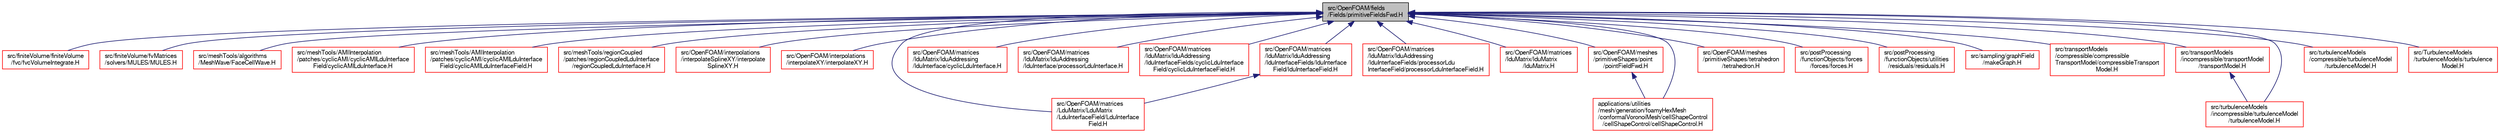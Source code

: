 digraph "src/OpenFOAM/fields/Fields/primitiveFieldsFwd.H"
{
  bgcolor="transparent";
  edge [fontname="FreeSans",fontsize="10",labelfontname="FreeSans",labelfontsize="10"];
  node [fontname="FreeSans",fontsize="10",shape=record];
  Node58 [label="src/OpenFOAM/fields\l/Fields/primitiveFieldsFwd.H",height=0.2,width=0.4,color="black", fillcolor="grey75", style="filled", fontcolor="black"];
  Node58 -> Node59 [dir="back",color="midnightblue",fontsize="10",style="solid",fontname="FreeSans"];
  Node59 [label="src/finiteVolume/finiteVolume\l/fvc/fvcVolumeIntegrate.H",height=0.2,width=0.4,color="red",URL="$a03050.html",tooltip="Volume integrate volField creating a volField. "];
  Node58 -> Node118 [dir="back",color="midnightblue",fontsize="10",style="solid",fontname="FreeSans"];
  Node118 [label="src/finiteVolume/fvMatrices\l/solvers/MULES/MULES.H",height=0.2,width=0.4,color="red",URL="$a03320.html",tooltip="MULES: Multidimensional universal limiter for explicit solution. "];
  Node58 -> Node127 [dir="back",color="midnightblue",fontsize="10",style="solid",fontname="FreeSans"];
  Node127 [label="src/meshTools/algorithms\l/MeshWave/FaceCellWave.H",height=0.2,width=0.4,color="red",URL="$a07163.html"];
  Node58 -> Node154 [dir="back",color="midnightblue",fontsize="10",style="solid",fontname="FreeSans"];
  Node154 [label="src/meshTools/AMIInterpolation\l/patches/cyclicAMI/cyclicAMILduInterface\lField/cyclicAMILduInterface.H",height=0.2,width=0.4,color="red",URL="$a07373.html"];
  Node58 -> Node202 [dir="back",color="midnightblue",fontsize="10",style="solid",fontname="FreeSans"];
  Node202 [label="src/meshTools/AMIInterpolation\l/patches/cyclicAMI/cyclicAMILduInterface\lField/cyclicAMILduInterfaceField.H",height=0.2,width=0.4,color="red",URL="$a07379.html"];
  Node58 -> Node206 [dir="back",color="midnightblue",fontsize="10",style="solid",fontname="FreeSans"];
  Node206 [label="src/meshTools/regionCoupled\l/patches/regionCoupledLduInterface\l/regionCoupledLduInterface.H",height=0.2,width=0.4,color="red",URL="$a07727.html"];
  Node58 -> Node226 [dir="back",color="midnightblue",fontsize="10",style="solid",fontname="FreeSans"];
  Node226 [label="src/OpenFOAM/interpolations\l/interpolateSplineXY/interpolate\lSplineXY.H",height=0.2,width=0.4,color="red",URL="$a10394.html",tooltip="Interpolates y values from one curve to another with a different x distribution. "];
  Node58 -> Node229 [dir="back",color="midnightblue",fontsize="10",style="solid",fontname="FreeSans"];
  Node229 [label="src/OpenFOAM/interpolations\l/interpolateXY/interpolateXY.H",height=0.2,width=0.4,color="red",URL="$a10400.html",tooltip="Interpolates y values from one curve to another with a different x distribution. "];
  Node58 -> Node234 [dir="back",color="midnightblue",fontsize="10",style="solid",fontname="FreeSans"];
  Node234 [label="src/OpenFOAM/matrices\l/LduMatrix/LduMatrix\l/LduInterfaceField/LduInterface\lField.H",height=0.2,width=0.4,color="red",URL="$a10523.html"];
  Node58 -> Node1923 [dir="back",color="midnightblue",fontsize="10",style="solid",fontname="FreeSans"];
  Node1923 [label="src/OpenFOAM/matrices\l/lduMatrix/lduAddressing\l/lduInterface/cyclicLduInterface.H",height=0.2,width=0.4,color="red",URL="$a10646.html"];
  Node58 -> Node1949 [dir="back",color="midnightblue",fontsize="10",style="solid",fontname="FreeSans"];
  Node1949 [label="src/OpenFOAM/matrices\l/lduMatrix/lduAddressing\l/lduInterface/processorLduInterface.H",height=0.2,width=0.4,color="red",URL="$a10661.html"];
  Node58 -> Node1978 [dir="back",color="midnightblue",fontsize="10",style="solid",fontname="FreeSans"];
  Node1978 [label="src/OpenFOAM/matrices\l/lduMatrix/lduAddressing\l/lduInterfaceFields/cyclicLduInterface\lField/cyclicLduInterfaceField.H",height=0.2,width=0.4,color="red",URL="$a10670.html"];
  Node58 -> Node1980 [dir="back",color="midnightblue",fontsize="10",style="solid",fontname="FreeSans"];
  Node1980 [label="src/OpenFOAM/matrices\l/lduMatrix/lduAddressing\l/lduInterfaceFields/lduInterface\lField/lduInterfaceField.H",height=0.2,width=0.4,color="red",URL="$a10676.html"];
  Node1980 -> Node234 [dir="back",color="midnightblue",fontsize="10",style="solid",fontname="FreeSans"];
  Node58 -> Node2051 [dir="back",color="midnightblue",fontsize="10",style="solid",fontname="FreeSans"];
  Node2051 [label="src/OpenFOAM/matrices\l/lduMatrix/lduAddressing\l/lduInterfaceFields/processorLdu\lInterfaceField/processorLduInterfaceField.H",height=0.2,width=0.4,color="red",URL="$a10685.html"];
  Node58 -> Node1983 [dir="back",color="midnightblue",fontsize="10",style="solid",fontname="FreeSans"];
  Node1983 [label="src/OpenFOAM/matrices\l/lduMatrix/lduMatrix\l/lduMatrix.H",height=0.2,width=0.4,color="red",URL="$a10694.html"];
  Node58 -> Node2053 [dir="back",color="midnightblue",fontsize="10",style="solid",fontname="FreeSans"];
  Node2053 [label="src/OpenFOAM/meshes\l/primitiveShapes/point\l/pointFieldFwd.H",height=0.2,width=0.4,color="red",URL="$a12065.html"];
  Node2053 -> Node302 [dir="back",color="midnightblue",fontsize="10",style="solid",fontname="FreeSans"];
  Node302 [label="applications/utilities\l/mesh/generation/foamyHexMesh\l/conformalVoronoiMesh/cellShapeControl\l/cellShapeControl/cellShapeControl.H",height=0.2,width=0.4,color="red",URL="$a18053.html"];
  Node58 -> Node3214 [dir="back",color="midnightblue",fontsize="10",style="solid",fontname="FreeSans"];
  Node3214 [label="src/OpenFOAM/meshes\l/primitiveShapes/tetrahedron\l/tetrahedron.H",height=0.2,width=0.4,color="red",URL="$a12092.html"];
  Node58 -> Node2563 [dir="back",color="midnightblue",fontsize="10",style="solid",fontname="FreeSans"];
  Node2563 [label="src/postProcessing\l/functionObjects/forces\l/forces/forces.H",height=0.2,width=0.4,color="red",URL="$a13511.html"];
  Node58 -> Node4065 [dir="back",color="midnightblue",fontsize="10",style="solid",fontname="FreeSans"];
  Node4065 [label="src/postProcessing\l/functionObjects/utilities\l/residuals/residuals.H",height=0.2,width=0.4,color="red",URL="$a13817.html"];
  Node58 -> Node4068 [dir="back",color="midnightblue",fontsize="10",style="solid",fontname="FreeSans"];
  Node4068 [label="src/sampling/graphField\l/makeGraph.H",height=0.2,width=0.4,color="red",URL="$a14507.html"];
  Node58 -> Node4069 [dir="back",color="midnightblue",fontsize="10",style="solid",fontname="FreeSans"];
  Node4069 [label="src/transportModels\l/compressible/compressible\lTransportModel/compressibleTransport\lModel.H",height=0.2,width=0.4,color="red",URL="$a16799.html"];
  Node58 -> Node4071 [dir="back",color="midnightblue",fontsize="10",style="solid",fontname="FreeSans"];
  Node4071 [label="src/transportModels\l/incompressible/transportModel\l/transportModel.H",height=0.2,width=0.4,color="red",URL="$a16823.html"];
  Node4071 -> Node950 [dir="back",color="midnightblue",fontsize="10",style="solid",fontname="FreeSans"];
  Node950 [label="src/turbulenceModels\l/incompressible/turbulenceModel\l/turbulenceModel.H",height=0.2,width=0.4,color="red",URL="$a40271.html"];
  Node58 -> Node949 [dir="back",color="midnightblue",fontsize="10",style="solid",fontname="FreeSans"];
  Node949 [label="src/turbulenceModels\l/compressible/turbulenceModel\l/turbulenceModel.H",height=0.2,width=0.4,color="red",URL="$a40268.html"];
  Node58 -> Node950 [dir="back",color="midnightblue",fontsize="10",style="solid",fontname="FreeSans"];
  Node58 -> Node977 [dir="back",color="midnightblue",fontsize="10",style="solid",fontname="FreeSans"];
  Node977 [label="src/TurbulenceModels\l/turbulenceModels/turbulence\lModel.H",height=0.2,width=0.4,color="red",URL="$a40274.html"];
  Node58 -> Node302 [dir="back",color="midnightblue",fontsize="10",style="solid",fontname="FreeSans"];
}
